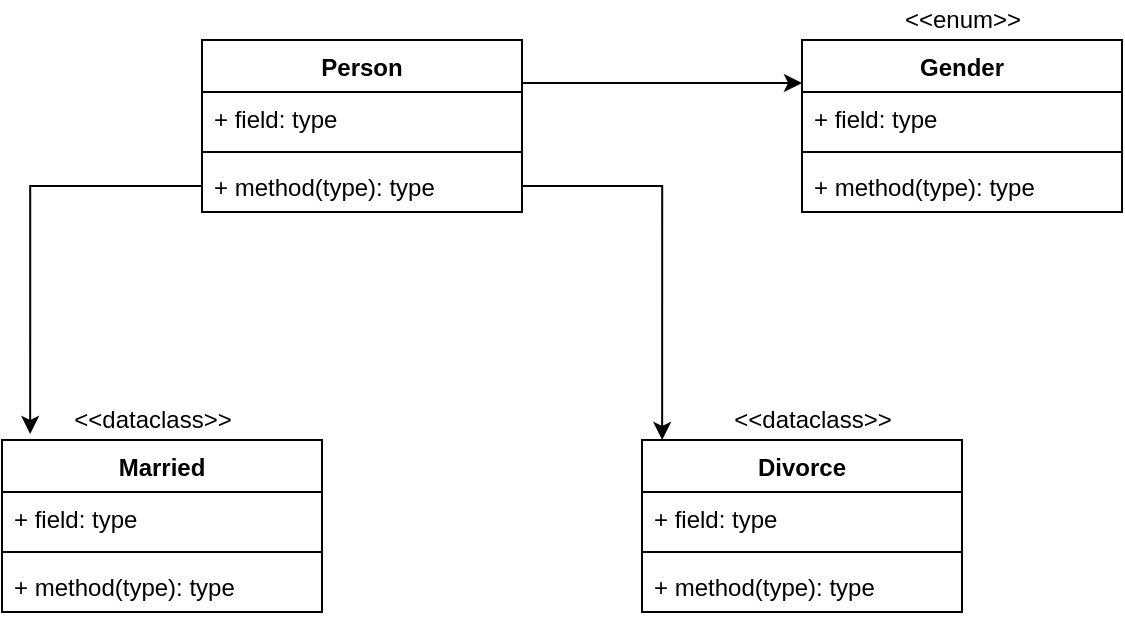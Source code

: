 <mxfile version="17.4.6" type="device"><diagram id="C5RBs43oDa-KdzZeNtuy" name="Page-1"><mxGraphModel dx="1422" dy="794" grid="1" gridSize="10" guides="1" tooltips="1" connect="1" arrows="1" fold="1" page="1" pageScale="1" pageWidth="827" pageHeight="1169" math="0" shadow="0"><root><mxCell id="WIyWlLk6GJQsqaUBKTNV-0"/><mxCell id="WIyWlLk6GJQsqaUBKTNV-1" parent="WIyWlLk6GJQsqaUBKTNV-0"/><mxCell id="ErpSrz4K0Yx-lzvF1rv5-20" style="edgeStyle=orthogonalEdgeStyle;rounded=0;orthogonalLoop=1;jettySize=auto;html=1;exitX=1;exitY=0.25;exitDx=0;exitDy=0;entryX=0;entryY=0.25;entryDx=0;entryDy=0;" edge="1" parent="WIyWlLk6GJQsqaUBKTNV-1" source="ErpSrz4K0Yx-lzvF1rv5-0" target="ErpSrz4K0Yx-lzvF1rv5-16"><mxGeometry relative="1" as="geometry"/></mxCell><mxCell id="ErpSrz4K0Yx-lzvF1rv5-0" value="Person" style="swimlane;fontStyle=1;align=center;verticalAlign=top;childLayout=stackLayout;horizontal=1;startSize=26;horizontalStack=0;resizeParent=1;resizeParentMax=0;resizeLast=0;collapsible=1;marginBottom=0;" vertex="1" parent="WIyWlLk6GJQsqaUBKTNV-1"><mxGeometry x="210" y="100" width="160" height="86" as="geometry"/></mxCell><mxCell id="ErpSrz4K0Yx-lzvF1rv5-1" value="+ field: type" style="text;strokeColor=none;fillColor=none;align=left;verticalAlign=top;spacingLeft=4;spacingRight=4;overflow=hidden;rotatable=0;points=[[0,0.5],[1,0.5]];portConstraint=eastwest;" vertex="1" parent="ErpSrz4K0Yx-lzvF1rv5-0"><mxGeometry y="26" width="160" height="26" as="geometry"/></mxCell><mxCell id="ErpSrz4K0Yx-lzvF1rv5-2" value="" style="line;strokeWidth=1;fillColor=none;align=left;verticalAlign=middle;spacingTop=-1;spacingLeft=3;spacingRight=3;rotatable=0;labelPosition=right;points=[];portConstraint=eastwest;" vertex="1" parent="ErpSrz4K0Yx-lzvF1rv5-0"><mxGeometry y="52" width="160" height="8" as="geometry"/></mxCell><mxCell id="ErpSrz4K0Yx-lzvF1rv5-3" value="+ method(type): type" style="text;strokeColor=none;fillColor=none;align=left;verticalAlign=top;spacingLeft=4;spacingRight=4;overflow=hidden;rotatable=0;points=[[0,0.5],[1,0.5]];portConstraint=eastwest;" vertex="1" parent="ErpSrz4K0Yx-lzvF1rv5-0"><mxGeometry y="60" width="160" height="26" as="geometry"/></mxCell><mxCell id="ErpSrz4K0Yx-lzvF1rv5-4" value="Married" style="swimlane;fontStyle=1;align=center;verticalAlign=top;childLayout=stackLayout;horizontal=1;startSize=26;horizontalStack=0;resizeParent=1;resizeParentMax=0;resizeLast=0;collapsible=1;marginBottom=0;" vertex="1" parent="WIyWlLk6GJQsqaUBKTNV-1"><mxGeometry x="110" y="300" width="160" height="86" as="geometry"/></mxCell><mxCell id="ErpSrz4K0Yx-lzvF1rv5-5" value="+ field: type" style="text;strokeColor=none;fillColor=none;align=left;verticalAlign=top;spacingLeft=4;spacingRight=4;overflow=hidden;rotatable=0;points=[[0,0.5],[1,0.5]];portConstraint=eastwest;" vertex="1" parent="ErpSrz4K0Yx-lzvF1rv5-4"><mxGeometry y="26" width="160" height="26" as="geometry"/></mxCell><mxCell id="ErpSrz4K0Yx-lzvF1rv5-6" value="" style="line;strokeWidth=1;fillColor=none;align=left;verticalAlign=middle;spacingTop=-1;spacingLeft=3;spacingRight=3;rotatable=0;labelPosition=right;points=[];portConstraint=eastwest;" vertex="1" parent="ErpSrz4K0Yx-lzvF1rv5-4"><mxGeometry y="52" width="160" height="8" as="geometry"/></mxCell><mxCell id="ErpSrz4K0Yx-lzvF1rv5-7" value="+ method(type): type" style="text;strokeColor=none;fillColor=none;align=left;verticalAlign=top;spacingLeft=4;spacingRight=4;overflow=hidden;rotatable=0;points=[[0,0.5],[1,0.5]];portConstraint=eastwest;" vertex="1" parent="ErpSrz4K0Yx-lzvF1rv5-4"><mxGeometry y="60" width="160" height="26" as="geometry"/></mxCell><mxCell id="ErpSrz4K0Yx-lzvF1rv5-8" value="Divorce" style="swimlane;fontStyle=1;align=center;verticalAlign=top;childLayout=stackLayout;horizontal=1;startSize=26;horizontalStack=0;resizeParent=1;resizeParentMax=0;resizeLast=0;collapsible=1;marginBottom=0;" vertex="1" parent="WIyWlLk6GJQsqaUBKTNV-1"><mxGeometry x="430" y="300" width="160" height="86" as="geometry"/></mxCell><mxCell id="ErpSrz4K0Yx-lzvF1rv5-9" value="+ field: type" style="text;strokeColor=none;fillColor=none;align=left;verticalAlign=top;spacingLeft=4;spacingRight=4;overflow=hidden;rotatable=0;points=[[0,0.5],[1,0.5]];portConstraint=eastwest;" vertex="1" parent="ErpSrz4K0Yx-lzvF1rv5-8"><mxGeometry y="26" width="160" height="26" as="geometry"/></mxCell><mxCell id="ErpSrz4K0Yx-lzvF1rv5-10" value="" style="line;strokeWidth=1;fillColor=none;align=left;verticalAlign=middle;spacingTop=-1;spacingLeft=3;spacingRight=3;rotatable=0;labelPosition=right;points=[];portConstraint=eastwest;" vertex="1" parent="ErpSrz4K0Yx-lzvF1rv5-8"><mxGeometry y="52" width="160" height="8" as="geometry"/></mxCell><mxCell id="ErpSrz4K0Yx-lzvF1rv5-11" value="+ method(type): type" style="text;strokeColor=none;fillColor=none;align=left;verticalAlign=top;spacingLeft=4;spacingRight=4;overflow=hidden;rotatable=0;points=[[0,0.5],[1,0.5]];portConstraint=eastwest;" vertex="1" parent="ErpSrz4K0Yx-lzvF1rv5-8"><mxGeometry y="60" width="160" height="26" as="geometry"/></mxCell><mxCell id="ErpSrz4K0Yx-lzvF1rv5-12" value="&amp;lt;&amp;lt;dataclass&amp;gt;&amp;gt;" style="text;html=1;align=center;verticalAlign=middle;resizable=0;points=[];autosize=1;strokeColor=none;fillColor=none;" vertex="1" parent="WIyWlLk6GJQsqaUBKTNV-1"><mxGeometry x="140" y="280" width="90" height="20" as="geometry"/></mxCell><mxCell id="ErpSrz4K0Yx-lzvF1rv5-13" value="&amp;lt;&amp;lt;dataclass&amp;gt;&amp;gt;" style="text;html=1;align=center;verticalAlign=middle;resizable=0;points=[];autosize=1;strokeColor=none;fillColor=none;" vertex="1" parent="WIyWlLk6GJQsqaUBKTNV-1"><mxGeometry x="470" y="280" width="90" height="20" as="geometry"/></mxCell><mxCell id="ErpSrz4K0Yx-lzvF1rv5-14" style="edgeStyle=orthogonalEdgeStyle;rounded=0;orthogonalLoop=1;jettySize=auto;html=1;exitX=1;exitY=0.5;exitDx=0;exitDy=0;entryX=0.063;entryY=0;entryDx=0;entryDy=0;entryPerimeter=0;" edge="1" parent="WIyWlLk6GJQsqaUBKTNV-1" source="ErpSrz4K0Yx-lzvF1rv5-3" target="ErpSrz4K0Yx-lzvF1rv5-8"><mxGeometry relative="1" as="geometry"/></mxCell><mxCell id="ErpSrz4K0Yx-lzvF1rv5-15" style="edgeStyle=orthogonalEdgeStyle;rounded=0;orthogonalLoop=1;jettySize=auto;html=1;exitX=0;exitY=0.5;exitDx=0;exitDy=0;entryX=0.088;entryY=-0.035;entryDx=0;entryDy=0;entryPerimeter=0;" edge="1" parent="WIyWlLk6GJQsqaUBKTNV-1" source="ErpSrz4K0Yx-lzvF1rv5-3" target="ErpSrz4K0Yx-lzvF1rv5-4"><mxGeometry relative="1" as="geometry"/></mxCell><mxCell id="ErpSrz4K0Yx-lzvF1rv5-16" value="Gender" style="swimlane;fontStyle=1;align=center;verticalAlign=top;childLayout=stackLayout;horizontal=1;startSize=26;horizontalStack=0;resizeParent=1;resizeParentMax=0;resizeLast=0;collapsible=1;marginBottom=0;" vertex="1" parent="WIyWlLk6GJQsqaUBKTNV-1"><mxGeometry x="510" y="100" width="160" height="86" as="geometry"/></mxCell><mxCell id="ErpSrz4K0Yx-lzvF1rv5-17" value="+ field: type" style="text;strokeColor=none;fillColor=none;align=left;verticalAlign=top;spacingLeft=4;spacingRight=4;overflow=hidden;rotatable=0;points=[[0,0.5],[1,0.5]];portConstraint=eastwest;" vertex="1" parent="ErpSrz4K0Yx-lzvF1rv5-16"><mxGeometry y="26" width="160" height="26" as="geometry"/></mxCell><mxCell id="ErpSrz4K0Yx-lzvF1rv5-18" value="" style="line;strokeWidth=1;fillColor=none;align=left;verticalAlign=middle;spacingTop=-1;spacingLeft=3;spacingRight=3;rotatable=0;labelPosition=right;points=[];portConstraint=eastwest;" vertex="1" parent="ErpSrz4K0Yx-lzvF1rv5-16"><mxGeometry y="52" width="160" height="8" as="geometry"/></mxCell><mxCell id="ErpSrz4K0Yx-lzvF1rv5-19" value="+ method(type): type" style="text;strokeColor=none;fillColor=none;align=left;verticalAlign=top;spacingLeft=4;spacingRight=4;overflow=hidden;rotatable=0;points=[[0,0.5],[1,0.5]];portConstraint=eastwest;" vertex="1" parent="ErpSrz4K0Yx-lzvF1rv5-16"><mxGeometry y="60" width="160" height="26" as="geometry"/></mxCell><mxCell id="ErpSrz4K0Yx-lzvF1rv5-21" value="&amp;lt;&amp;lt;enum&amp;gt;&amp;gt;" style="text;html=1;align=center;verticalAlign=middle;resizable=0;points=[];autosize=1;strokeColor=none;fillColor=none;" vertex="1" parent="WIyWlLk6GJQsqaUBKTNV-1"><mxGeometry x="555" y="80" width="70" height="20" as="geometry"/></mxCell></root></mxGraphModel></diagram></mxfile>
